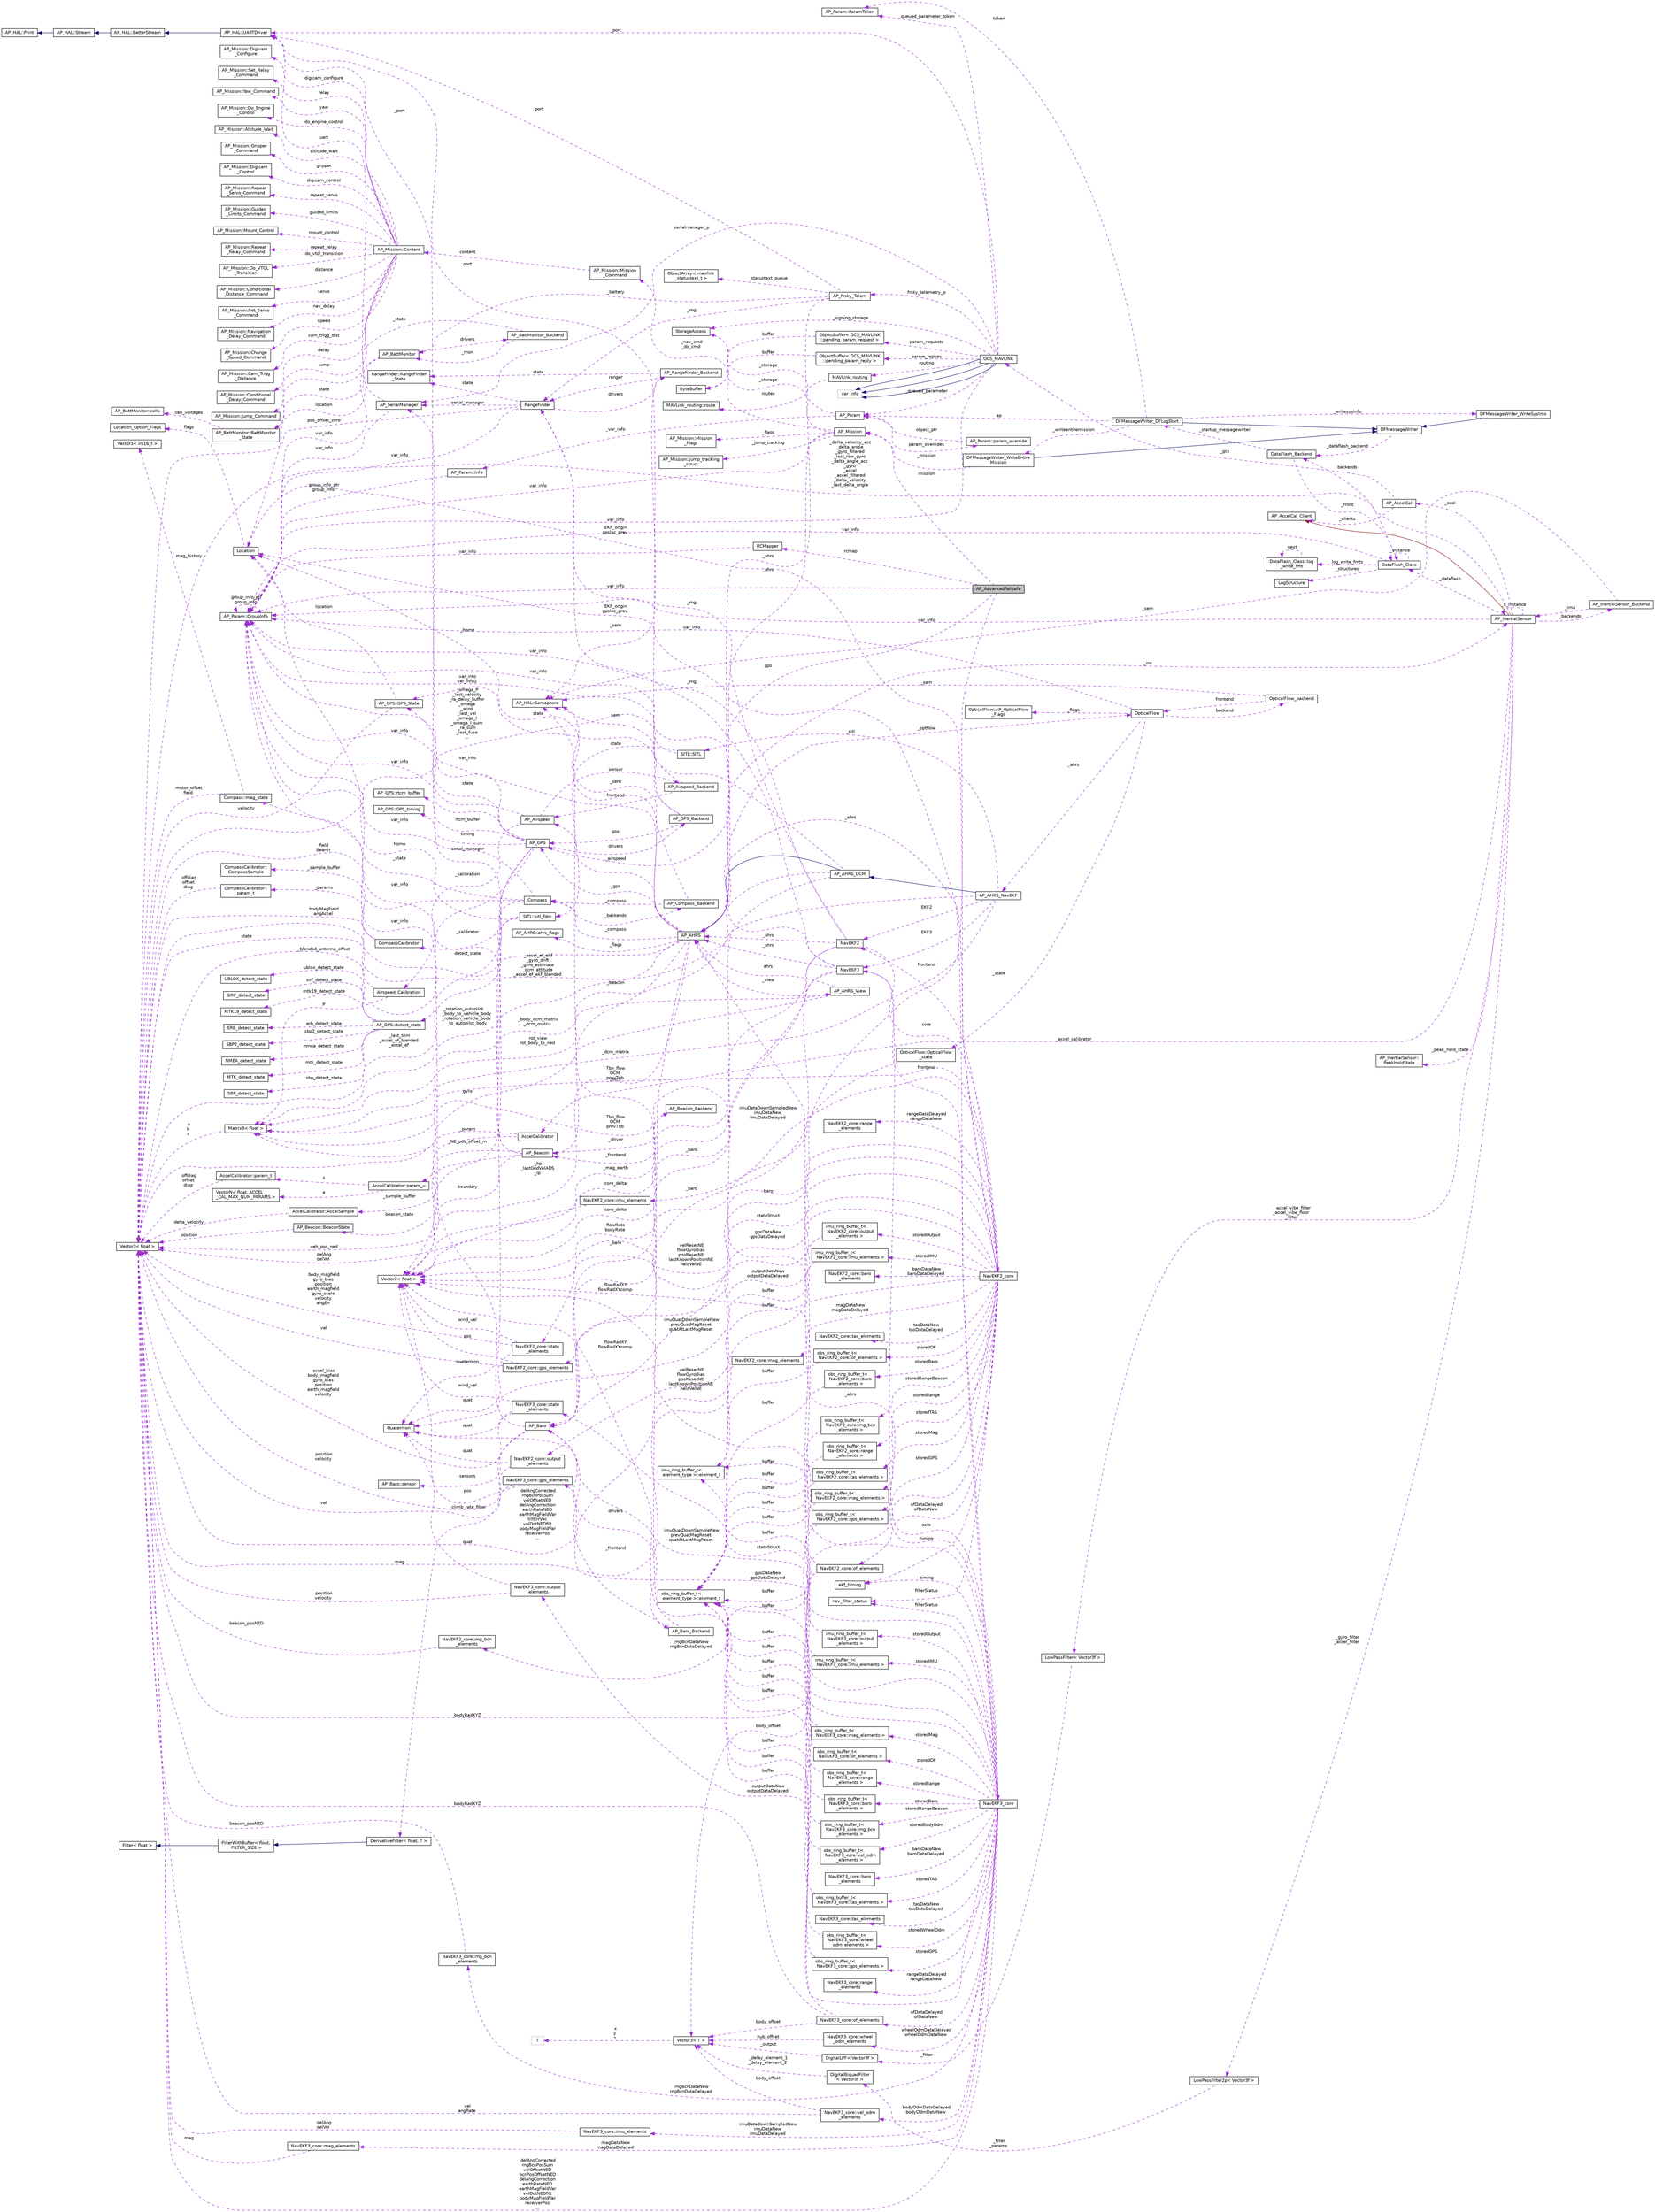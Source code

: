 digraph "AP_AdvancedFailsafe"
{
 // INTERACTIVE_SVG=YES
  edge [fontname="Helvetica",fontsize="10",labelfontname="Helvetica",labelfontsize="10"];
  node [fontname="Helvetica",fontsize="10",shape=record];
  rankdir="LR";
  Node1 [label="AP_AdvancedFailsafe",height=0.2,width=0.4,color="black", fillcolor="grey75", style="filled", fontcolor="black"];
  Node2 -> Node1 [dir="back",color="darkorchid3",fontsize="10",style="dashed",label=" rcmap" ,fontname="Helvetica"];
  Node2 [label="RCMapper",height=0.2,width=0.4,color="black", fillcolor="white", style="filled",URL="$classRCMapper.html"];
  Node3 -> Node2 [dir="back",color="darkorchid3",fontsize="10",style="dashed",label=" var_info" ,fontname="Helvetica"];
  Node3 [label="AP_Param::GroupInfo",height=0.2,width=0.4,color="black", fillcolor="white", style="filled",URL="$structAP__Param_1_1GroupInfo.html"];
  Node3 -> Node3 [dir="back",color="darkorchid3",fontsize="10",style="dashed",label=" group_info_ptr\ngroup_info" ,fontname="Helvetica"];
  Node4 -> Node1 [dir="back",color="darkorchid3",fontsize="10",style="dashed",label=" baro" ,fontname="Helvetica"];
  Node4 [label="AP_Baro",height=0.2,width=0.4,color="black", fillcolor="white", style="filled",URL="$classAP__Baro.html"];
  Node5 -> Node4 [dir="back",color="darkorchid3",fontsize="10",style="dashed",label=" sensors" ,fontname="Helvetica"];
  Node5 [label="AP_Baro::sensor",height=0.2,width=0.4,color="black", fillcolor="white", style="filled",URL="$structAP__Baro_1_1sensor.html"];
  Node6 -> Node4 [dir="back",color="darkorchid3",fontsize="10",style="dashed",label=" _climb_rate_filter" ,fontname="Helvetica"];
  Node6 [label="DerivativeFilter\< float, 7 \>",height=0.2,width=0.4,color="black", fillcolor="white", style="filled",URL="$classDerivativeFilter.html"];
  Node7 -> Node6 [dir="back",color="midnightblue",fontsize="10",style="solid",fontname="Helvetica"];
  Node7 [label="FilterWithBuffer\< float,\l FILTER_SIZE \>",height=0.2,width=0.4,color="black", fillcolor="white", style="filled",URL="$classFilterWithBuffer.html"];
  Node8 -> Node7 [dir="back",color="midnightblue",fontsize="10",style="solid",fontname="Helvetica"];
  Node8 [label="Filter\< float \>",height=0.2,width=0.4,color="black", fillcolor="white", style="filled",URL="$classFilter.html"];
  Node3 -> Node4 [dir="back",color="darkorchid3",fontsize="10",style="dashed",label=" var_info" ,fontname="Helvetica"];
  Node9 -> Node4 [dir="back",color="darkorchid3",fontsize="10",style="dashed",label=" drivers" ,fontname="Helvetica"];
  Node9 [label="AP_Baro_Backend",height=0.2,width=0.4,color="black", fillcolor="white", style="filled",URL="$classAP__Baro__Backend.html"];
  Node4 -> Node9 [dir="back",color="darkorchid3",fontsize="10",style="dashed",label=" _frontend" ,fontname="Helvetica"];
  Node10 -> Node9 [dir="back",color="darkorchid3",fontsize="10",style="dashed",label=" _sem" ,fontname="Helvetica"];
  Node10 [label="AP_HAL::Semaphore",height=0.2,width=0.4,color="black", fillcolor="white", style="filled",URL="$classAP__HAL_1_1Semaphore.html"];
  Node3 -> Node1 [dir="back",color="darkorchid3",fontsize="10",style="dashed",label=" var_info" ,fontname="Helvetica"];
  Node11 -> Node1 [dir="back",color="darkorchid3",fontsize="10",style="dashed",label=" mission" ,fontname="Helvetica"];
  Node11 [label="AP_Mission",height=0.2,width=0.4,color="black", fillcolor="white", style="filled",URL="$classAP__Mission.html",tooltip="Object managing Mission. "];
  Node12 -> Node11 [dir="back",color="darkorchid3",fontsize="10",style="dashed",label=" _storage" ,fontname="Helvetica"];
  Node12 [label="StorageAccess",height=0.2,width=0.4,color="black", fillcolor="white", style="filled",URL="$classStorageAccess.html"];
  Node13 -> Node11 [dir="back",color="darkorchid3",fontsize="10",style="dashed",label=" _nav_cmd\n_do_cmd" ,fontname="Helvetica"];
  Node13 [label="AP_Mission::Mission\l_Command",height=0.2,width=0.4,color="black", fillcolor="white", style="filled",URL="$structAP__Mission_1_1Mission__Command.html"];
  Node14 -> Node13 [dir="back",color="darkorchid3",fontsize="10",style="dashed",label=" content" ,fontname="Helvetica"];
  Node14 [label="AP_Mission::Content",height=0.2,width=0.4,color="black", fillcolor="white", style="filled",URL="$unionAP__Mission_1_1Content.html"];
  Node15 -> Node14 [dir="back",color="darkorchid3",fontsize="10",style="dashed",label=" guided_limits" ,fontname="Helvetica"];
  Node15 [label="AP_Mission::Guided\l_Limits_Command",height=0.2,width=0.4,color="black", fillcolor="white", style="filled",URL="$structAP__Mission_1_1Guided__Limits__Command.html"];
  Node16 -> Node14 [dir="back",color="darkorchid3",fontsize="10",style="dashed",label=" mount_control" ,fontname="Helvetica"];
  Node16 [label="AP_Mission::Mount_Control",height=0.2,width=0.4,color="black", fillcolor="white", style="filled",URL="$structAP__Mission_1_1Mount__Control.html"];
  Node17 -> Node14 [dir="back",color="darkorchid3",fontsize="10",style="dashed",label=" repeat_relay" ,fontname="Helvetica"];
  Node17 [label="AP_Mission::Repeat\l_Relay_Command",height=0.2,width=0.4,color="black", fillcolor="white", style="filled",URL="$structAP__Mission_1_1Repeat__Relay__Command.html"];
  Node18 -> Node14 [dir="back",color="darkorchid3",fontsize="10",style="dashed",label=" do_vtol_transition" ,fontname="Helvetica"];
  Node18 [label="AP_Mission::Do_VTOL\l_Transition",height=0.2,width=0.4,color="black", fillcolor="white", style="filled",URL="$structAP__Mission_1_1Do__VTOL__Transition.html"];
  Node19 -> Node14 [dir="back",color="darkorchid3",fontsize="10",style="dashed",label=" distance" ,fontname="Helvetica"];
  Node19 [label="AP_Mission::Conditional\l_Distance_Command",height=0.2,width=0.4,color="black", fillcolor="white", style="filled",URL="$structAP__Mission_1_1Conditional__Distance__Command.html"];
  Node20 -> Node14 [dir="back",color="darkorchid3",fontsize="10",style="dashed",label=" servo" ,fontname="Helvetica"];
  Node20 [label="AP_Mission::Set_Servo\l_Command",height=0.2,width=0.4,color="black", fillcolor="white", style="filled",URL="$structAP__Mission_1_1Set__Servo__Command.html"];
  Node21 -> Node14 [dir="back",color="darkorchid3",fontsize="10",style="dashed",label=" nav_delay" ,fontname="Helvetica"];
  Node21 [label="AP_Mission::Navigation\l_Delay_Command",height=0.2,width=0.4,color="black", fillcolor="white", style="filled",URL="$structAP__Mission_1_1Navigation__Delay__Command.html"];
  Node22 -> Node14 [dir="back",color="darkorchid3",fontsize="10",style="dashed",label=" speed" ,fontname="Helvetica"];
  Node22 [label="AP_Mission::Change\l_Speed_Command",height=0.2,width=0.4,color="black", fillcolor="white", style="filled",URL="$structAP__Mission_1_1Change__Speed__Command.html"];
  Node23 -> Node14 [dir="back",color="darkorchid3",fontsize="10",style="dashed",label=" cam_trigg_dist" ,fontname="Helvetica"];
  Node23 [label="AP_Mission::Cam_Trigg\l_Distance",height=0.2,width=0.4,color="black", fillcolor="white", style="filled",URL="$structAP__Mission_1_1Cam__Trigg__Distance.html"];
  Node24 -> Node14 [dir="back",color="darkorchid3",fontsize="10",style="dashed",label=" delay" ,fontname="Helvetica"];
  Node24 [label="AP_Mission::Conditional\l_Delay_Command",height=0.2,width=0.4,color="black", fillcolor="white", style="filled",URL="$structAP__Mission_1_1Conditional__Delay__Command.html"];
  Node25 -> Node14 [dir="back",color="darkorchid3",fontsize="10",style="dashed",label=" jump" ,fontname="Helvetica"];
  Node25 [label="AP_Mission::Jump_Command",height=0.2,width=0.4,color="black", fillcolor="white", style="filled",URL="$structAP__Mission_1_1Jump__Command.html"];
  Node26 -> Node14 [dir="back",color="darkorchid3",fontsize="10",style="dashed",label=" location" ,fontname="Helvetica"];
  Node26 [label="Location",height=0.2,width=0.4,color="black", fillcolor="white", style="filled",URL="$structLocation.html"];
  Node27 -> Node26 [dir="back",color="darkorchid3",fontsize="10",style="dashed",label=" flags" ,fontname="Helvetica"];
  Node27 [label="Location_Option_Flags",height=0.2,width=0.4,color="black", fillcolor="white", style="filled",URL="$structLocation__Option__Flags.html"];
  Node28 -> Node14 [dir="back",color="darkorchid3",fontsize="10",style="dashed",label=" digicam_configure" ,fontname="Helvetica"];
  Node28 [label="AP_Mission::Digicam\l_Configure",height=0.2,width=0.4,color="black", fillcolor="white", style="filled",URL="$structAP__Mission_1_1Digicam__Configure.html"];
  Node29 -> Node14 [dir="back",color="darkorchid3",fontsize="10",style="dashed",label=" relay" ,fontname="Helvetica"];
  Node29 [label="AP_Mission::Set_Relay\l_Command",height=0.2,width=0.4,color="black", fillcolor="white", style="filled",URL="$structAP__Mission_1_1Set__Relay__Command.html"];
  Node30 -> Node14 [dir="back",color="darkorchid3",fontsize="10",style="dashed",label=" yaw" ,fontname="Helvetica"];
  Node30 [label="AP_Mission::Yaw_Command",height=0.2,width=0.4,color="black", fillcolor="white", style="filled",URL="$structAP__Mission_1_1Yaw__Command.html"];
  Node31 -> Node14 [dir="back",color="darkorchid3",fontsize="10",style="dashed",label=" do_engine_control" ,fontname="Helvetica"];
  Node31 [label="AP_Mission::Do_Engine\l_Control",height=0.2,width=0.4,color="black", fillcolor="white", style="filled",URL="$structAP__Mission_1_1Do__Engine__Control.html"];
  Node32 -> Node14 [dir="back",color="darkorchid3",fontsize="10",style="dashed",label=" altitude_wait" ,fontname="Helvetica"];
  Node32 [label="AP_Mission::Altitude_Wait",height=0.2,width=0.4,color="black", fillcolor="white", style="filled",URL="$structAP__Mission_1_1Altitude__Wait.html"];
  Node33 -> Node14 [dir="back",color="darkorchid3",fontsize="10",style="dashed",label=" gripper" ,fontname="Helvetica"];
  Node33 [label="AP_Mission::Gripper\l_Command",height=0.2,width=0.4,color="black", fillcolor="white", style="filled",URL="$structAP__Mission_1_1Gripper__Command.html"];
  Node34 -> Node14 [dir="back",color="darkorchid3",fontsize="10",style="dashed",label=" digicam_control" ,fontname="Helvetica"];
  Node34 [label="AP_Mission::Digicam\l_Control",height=0.2,width=0.4,color="black", fillcolor="white", style="filled",URL="$structAP__Mission_1_1Digicam__Control.html"];
  Node35 -> Node14 [dir="back",color="darkorchid3",fontsize="10",style="dashed",label=" repeat_servo" ,fontname="Helvetica"];
  Node35 [label="AP_Mission::Repeat\l_Servo_Command",height=0.2,width=0.4,color="black", fillcolor="white", style="filled",URL="$structAP__Mission_1_1Repeat__Servo__Command.html"];
  Node3 -> Node11 [dir="back",color="darkorchid3",fontsize="10",style="dashed",label=" var_info" ,fontname="Helvetica"];
  Node36 -> Node11 [dir="back",color="darkorchid3",fontsize="10",style="dashed",label=" _flags" ,fontname="Helvetica"];
  Node36 [label="AP_Mission::Mission\l_Flags",height=0.2,width=0.4,color="black", fillcolor="white", style="filled",URL="$structAP__Mission_1_1Mission__Flags.html"];
  Node37 -> Node11 [dir="back",color="darkorchid3",fontsize="10",style="dashed",label=" _ahrs" ,fontname="Helvetica"];
  Node37 [label="AP_AHRS",height=0.2,width=0.4,color="black", fillcolor="white", style="filled",URL="$classAP__AHRS.html"];
  Node38 -> Node37 [dir="back",color="darkorchid3",fontsize="10",style="dashed",label=" _rotation_autopilot\l_body_to_vehicle_body\n_rotation_vehicle_body\l_to_autopilot_body" ,fontname="Helvetica"];
  Node38 [label="Matrix3\< float \>",height=0.2,width=0.4,color="black", fillcolor="white", style="filled",URL="$classMatrix3.html"];
  Node39 -> Node38 [dir="back",color="darkorchid3",fontsize="10",style="dashed",label=" a\nb\nc" ,fontname="Helvetica"];
  Node39 [label="Vector3\< float \>",height=0.2,width=0.4,color="black", fillcolor="white", style="filled",URL="$classVector3.html"];
  Node40 -> Node37 [dir="back",color="darkorchid3",fontsize="10",style="dashed",label=" _flags" ,fontname="Helvetica"];
  Node40 [label="AP_AHRS::ahrs_flags",height=0.2,width=0.4,color="black", fillcolor="white", style="filled",URL="$structAP__AHRS_1_1ahrs__flags.html"];
  Node4 -> Node37 [dir="back",color="darkorchid3",fontsize="10",style="dashed",label=" _baro" ,fontname="Helvetica"];
  Node41 -> Node37 [dir="back",color="darkorchid3",fontsize="10",style="dashed",label=" _optflow" ,fontname="Helvetica"];
  Node41 [label="OpticalFlow",height=0.2,width=0.4,color="black", fillcolor="white", style="filled",URL="$classOpticalFlow.html"];
  Node42 -> Node41 [dir="back",color="darkorchid3",fontsize="10",style="dashed",label=" _ahrs" ,fontname="Helvetica"];
  Node42 [label="AP_AHRS_NavEKF",height=0.2,width=0.4,color="black", fillcolor="white", style="filled",URL="$classAP__AHRS__NavEKF.html"];
  Node43 -> Node42 [dir="back",color="midnightblue",fontsize="10",style="solid",fontname="Helvetica"];
  Node43 [label="AP_AHRS_DCM",height=0.2,width=0.4,color="black", fillcolor="white", style="filled",URL="$classAP__AHRS__DCM.html"];
  Node37 -> Node43 [dir="back",color="midnightblue",fontsize="10",style="solid",fontname="Helvetica"];
  Node38 -> Node43 [dir="back",color="darkorchid3",fontsize="10",style="dashed",label=" _body_dcm_matrix\n_dcm_matrix" ,fontname="Helvetica"];
  Node39 -> Node43 [dir="back",color="darkorchid3",fontsize="10",style="dashed",label=" _omega_P\n_last_velocity\n_ra_delay_buffer\n_omega\n_wind\n_last_vel\n_omega_I\n_omega_I_sum\n_ra_sum\n_last_fuse\n..." ,fontname="Helvetica"];
  Node44 -> Node43 [dir="back",color="darkorchid3",fontsize="10",style="dashed",label=" _mag_earth" ,fontname="Helvetica"];
  Node44 [label="Vector2\< float \>",height=0.2,width=0.4,color="black", fillcolor="white", style="filled",URL="$structVector2.html"];
  Node38 -> Node42 [dir="back",color="darkorchid3",fontsize="10",style="dashed",label=" _dcm_matrix" ,fontname="Helvetica"];
  Node45 -> Node42 [dir="back",color="darkorchid3",fontsize="10",style="dashed",label=" EKF2" ,fontname="Helvetica"];
  Node45 [label="NavEKF2",height=0.2,width=0.4,color="black", fillcolor="white", style="filled",URL="$classNavEKF2.html"];
  Node4 -> Node45 [dir="back",color="darkorchid3",fontsize="10",style="dashed",label=" _baro" ,fontname="Helvetica"];
  Node3 -> Node45 [dir="back",color="darkorchid3",fontsize="10",style="dashed",label=" var_info" ,fontname="Helvetica"];
  Node44 -> Node45 [dir="back",color="darkorchid3",fontsize="10",style="dashed",label=" core_delta" ,fontname="Helvetica"];
  Node46 -> Node45 [dir="back",color="darkorchid3",fontsize="10",style="dashed",label=" _rng" ,fontname="Helvetica"];
  Node46 [label="RangeFinder",height=0.2,width=0.4,color="black", fillcolor="white", style="filled",URL="$classRangeFinder.html"];
  Node47 -> Node46 [dir="back",color="darkorchid3",fontsize="10",style="dashed",label=" serial_manager" ,fontname="Helvetica"];
  Node47 [label="AP_SerialManager",height=0.2,width=0.4,color="black", fillcolor="white", style="filled",URL="$classAP__SerialManager.html"];
  Node48 -> Node47 [dir="back",color="darkorchid3",fontsize="10",style="dashed",label=" uart" ,fontname="Helvetica"];
  Node48 [label="AP_HAL::UARTDriver",height=0.2,width=0.4,color="black", fillcolor="white", style="filled",URL="$classAP__HAL_1_1UARTDriver.html"];
  Node49 -> Node48 [dir="back",color="midnightblue",fontsize="10",style="solid",fontname="Helvetica"];
  Node49 [label="AP_HAL::BetterStream",height=0.2,width=0.4,color="black", fillcolor="white", style="filled",URL="$classAP__HAL_1_1BetterStream.html"];
  Node50 -> Node49 [dir="back",color="midnightblue",fontsize="10",style="solid",fontname="Helvetica"];
  Node50 [label="AP_HAL::Stream",height=0.2,width=0.4,color="black", fillcolor="white", style="filled",URL="$classAP__HAL_1_1Stream.html"];
  Node51 -> Node50 [dir="back",color="midnightblue",fontsize="10",style="solid",fontname="Helvetica"];
  Node51 [label="AP_HAL::Print",height=0.2,width=0.4,color="black", fillcolor="white", style="filled",URL="$classAP__HAL_1_1Print.html"];
  Node3 -> Node47 [dir="back",color="darkorchid3",fontsize="10",style="dashed",label=" var_info" ,fontname="Helvetica"];
  Node52 -> Node46 [dir="back",color="darkorchid3",fontsize="10",style="dashed",label=" state" ,fontname="Helvetica"];
  Node52 [label="RangeFinder::RangeFinder\l_State",height=0.2,width=0.4,color="black", fillcolor="white", style="filled",URL="$structRangeFinder_1_1RangeFinder__State.html"];
  Node3 -> Node46 [dir="back",color="darkorchid3",fontsize="10",style="dashed",label=" var_info" ,fontname="Helvetica"];
  Node39 -> Node46 [dir="back",color="darkorchid3",fontsize="10",style="dashed",label=" pos_offset_zero" ,fontname="Helvetica"];
  Node53 -> Node46 [dir="back",color="darkorchid3",fontsize="10",style="dashed",label=" drivers" ,fontname="Helvetica"];
  Node53 [label="AP_RangeFinder_Backend",height=0.2,width=0.4,color="black", fillcolor="white", style="filled",URL="$classAP__RangeFinder__Backend.html"];
  Node52 -> Node53 [dir="back",color="darkorchid3",fontsize="10",style="dashed",label=" state" ,fontname="Helvetica"];
  Node10 -> Node53 [dir="back",color="darkorchid3",fontsize="10",style="dashed",label=" _sem" ,fontname="Helvetica"];
  Node46 -> Node53 [dir="back",color="darkorchid3",fontsize="10",style="dashed",label=" ranger" ,fontname="Helvetica"];
  Node37 -> Node45 [dir="back",color="darkorchid3",fontsize="10",style="dashed",label=" _ahrs" ,fontname="Helvetica"];
  Node54 -> Node45 [dir="back",color="darkorchid3",fontsize="10",style="dashed",label=" core" ,fontname="Helvetica"];
  Node54 [label="NavEKF2_core",height=0.2,width=0.4,color="black", fillcolor="white", style="filled",URL="$classNavEKF2__core.html"];
  Node55 -> Node54 [dir="back",color="darkorchid3",fontsize="10",style="dashed",label=" magDataNew\nmagDataDelayed" ,fontname="Helvetica"];
  Node55 [label="NavEKF2_core::mag_elements",height=0.2,width=0.4,color="black", fillcolor="white", style="filled",URL="$structNavEKF2__core_1_1mag__elements.html"];
  Node39 -> Node55 [dir="back",color="darkorchid3",fontsize="10",style="dashed",label=" mag" ,fontname="Helvetica"];
  Node38 -> Node54 [dir="back",color="darkorchid3",fontsize="10",style="dashed",label=" Tbn_flow\nDCM\nprevTnb" ,fontname="Helvetica"];
  Node45 -> Node54 [dir="back",color="darkorchid3",fontsize="10",style="dashed",label=" frontend" ,fontname="Helvetica"];
  Node56 -> Node54 [dir="back",color="darkorchid3",fontsize="10",style="dashed",label=" baroDataNew\nbaroDataDelayed" ,fontname="Helvetica"];
  Node56 [label="NavEKF2_core::baro\l_elements",height=0.2,width=0.4,color="black", fillcolor="white", style="filled",URL="$structNavEKF2__core_1_1baro__elements.html"];
  Node57 -> Node54 [dir="back",color="darkorchid3",fontsize="10",style="dashed",label=" storedIMU" ,fontname="Helvetica"];
  Node57 [label="imu_ring_buffer_t\<\l NavEKF2_core::imu_elements \>",height=0.2,width=0.4,color="black", fillcolor="white", style="filled",URL="$classimu__ring__buffer__t.html"];
  Node58 -> Node57 [dir="back",color="darkorchid3",fontsize="10",style="dashed",label=" buffer" ,fontname="Helvetica"];
  Node58 [label="imu_ring_buffer_t\<\l element_type \>::element_t",height=0.2,width=0.4,color="black", fillcolor="white", style="filled",URL="$structimu__ring__buffer__t_1_1element__t.html"];
  Node59 -> Node54 [dir="back",color="darkorchid3",fontsize="10",style="dashed",label=" rngBcnDataNew\nrngBcnDataDelayed" ,fontname="Helvetica"];
  Node59 [label="NavEKF2_core::rng_bcn\l_elements",height=0.2,width=0.4,color="black", fillcolor="white", style="filled",URL="$structNavEKF2__core_1_1rng__bcn__elements.html"];
  Node39 -> Node59 [dir="back",color="darkorchid3",fontsize="10",style="dashed",label=" beacon_posNED" ,fontname="Helvetica"];
  Node60 -> Node54 [dir="back",color="darkorchid3",fontsize="10",style="dashed",label=" ofDataDelayed\nofDataNew" ,fontname="Helvetica"];
  Node60 [label="NavEKF2_core::of_elements",height=0.2,width=0.4,color="black", fillcolor="white", style="filled",URL="$structNavEKF2__core_1_1of__elements.html"];
  Node39 -> Node60 [dir="back",color="darkorchid3",fontsize="10",style="dashed",label=" bodyRadXYZ" ,fontname="Helvetica"];
  Node61 -> Node60 [dir="back",color="darkorchid3",fontsize="10",style="dashed",label=" body_offset" ,fontname="Helvetica"];
  Node61 [label="Vector3\< T \>",height=0.2,width=0.4,color="black", fillcolor="white", style="filled",URL="$classVector3.html"];
  Node62 -> Node61 [dir="back",color="darkorchid3",fontsize="10",style="dashed",label=" x\ny\nz" ,fontname="Helvetica"];
  Node62 [label="T",height=0.2,width=0.4,color="grey75", fillcolor="white", style="filled"];
  Node44 -> Node60 [dir="back",color="darkorchid3",fontsize="10",style="dashed",label=" flowRadXY\nflowRadXYcomp" ,fontname="Helvetica"];
  Node63 -> Node54 [dir="back",color="darkorchid3",fontsize="10",style="dashed",label=" storedGPS" ,fontname="Helvetica"];
  Node63 [label="obs_ring_buffer_t\<\l NavEKF2_core::gps_elements \>",height=0.2,width=0.4,color="black", fillcolor="white", style="filled",URL="$classobs__ring__buffer__t.html"];
  Node64 -> Node63 [dir="back",color="darkorchid3",fontsize="10",style="dashed",label=" buffer" ,fontname="Helvetica"];
  Node64 [label="obs_ring_buffer_t\<\l element_type \>::element_t",height=0.2,width=0.4,color="black", fillcolor="white", style="filled",URL="$structobs__ring__buffer__t_1_1element__t.html"];
  Node65 -> Node54 [dir="back",color="darkorchid3",fontsize="10",style="dashed",label=" timing" ,fontname="Helvetica"];
  Node65 [label="ekf_timing",height=0.2,width=0.4,color="black", fillcolor="white", style="filled",URL="$structekf__timing.html"];
  Node66 -> Node54 [dir="back",color="darkorchid3",fontsize="10",style="dashed",label=" tasDataNew\ntasDataDelayed" ,fontname="Helvetica"];
  Node66 [label="NavEKF2_core::tas_elements",height=0.2,width=0.4,color="black", fillcolor="white", style="filled",URL="$structNavEKF2__core_1_1tas__elements.html"];
  Node67 -> Node54 [dir="back",color="darkorchid3",fontsize="10",style="dashed",label=" imuQuatDownSampleNew\nprevQuatMagReset\nquatAtLastMagReset" ,fontname="Helvetica"];
  Node67 [label="Quaternion",height=0.2,width=0.4,color="black", fillcolor="white", style="filled",URL="$classQuaternion.html"];
  Node68 -> Node54 [dir="back",color="darkorchid3",fontsize="10",style="dashed",label=" stateStruct" ,fontname="Helvetica"];
  Node68 [label="NavEKF2_core::state\l_elements",height=0.2,width=0.4,color="black", fillcolor="white", style="filled",URL="$structNavEKF2__core_1_1state__elements.html"];
  Node67 -> Node68 [dir="back",color="darkorchid3",fontsize="10",style="dashed",label=" quat" ,fontname="Helvetica"];
  Node39 -> Node68 [dir="back",color="darkorchid3",fontsize="10",style="dashed",label=" body_magfield\ngyro_bias\nposition\nearth_magfield\ngyro_scale\nvelocity\nangErr" ,fontname="Helvetica"];
  Node44 -> Node68 [dir="back",color="darkorchid3",fontsize="10",style="dashed",label=" wind_vel" ,fontname="Helvetica"];
  Node69 -> Node54 [dir="back",color="darkorchid3",fontsize="10",style="dashed",label=" storedOF" ,fontname="Helvetica"];
  Node69 [label="obs_ring_buffer_t\<\l NavEKF2_core::of_elements \>",height=0.2,width=0.4,color="black", fillcolor="white", style="filled",URL="$classobs__ring__buffer__t.html"];
  Node64 -> Node69 [dir="back",color="darkorchid3",fontsize="10",style="dashed",label=" buffer" ,fontname="Helvetica"];
  Node70 -> Node54 [dir="back",color="darkorchid3",fontsize="10",style="dashed",label=" imuDataDownSampledNew\nimuDataNew\nimuDataDelayed" ,fontname="Helvetica"];
  Node70 [label="NavEKF2_core::imu_elements",height=0.2,width=0.4,color="black", fillcolor="white", style="filled",URL="$structNavEKF2__core_1_1imu__elements.html"];
  Node39 -> Node70 [dir="back",color="darkorchid3",fontsize="10",style="dashed",label=" delAng\ndelVel" ,fontname="Helvetica"];
  Node39 -> Node54 [dir="back",color="darkorchid3",fontsize="10",style="dashed",label=" delAngCorrected\nrngBcnPosSum\nvelOffsetNED\ndelAngCorrection\nearthRateNED\nearthMagFieldVar\ntiltErrVec\nvelDotNEDfilt\nbodyMagFieldVar\nreceiverPos\n..." ,fontname="Helvetica"];
  Node71 -> Node54 [dir="back",color="darkorchid3",fontsize="10",style="dashed",label=" filterStatus" ,fontname="Helvetica"];
  Node71 [label="nav_filter_status",height=0.2,width=0.4,color="black", fillcolor="white", style="filled",URL="$unionnav__filter__status.html"];
  Node72 -> Node54 [dir="back",color="darkorchid3",fontsize="10",style="dashed",label=" outputDataNew\noutputDataDelayed" ,fontname="Helvetica"];
  Node72 [label="NavEKF2_core::output\l_elements",height=0.2,width=0.4,color="black", fillcolor="white", style="filled",URL="$structNavEKF2__core_1_1output__elements.html"];
  Node67 -> Node72 [dir="back",color="darkorchid3",fontsize="10",style="dashed",label=" quat" ,fontname="Helvetica"];
  Node39 -> Node72 [dir="back",color="darkorchid3",fontsize="10",style="dashed",label=" position\nvelocity" ,fontname="Helvetica"];
  Node73 -> Node54 [dir="back",color="darkorchid3",fontsize="10",style="dashed",label=" gpsDataNew\ngpsDataDelayed" ,fontname="Helvetica"];
  Node73 [label="NavEKF2_core::gps_elements",height=0.2,width=0.4,color="black", fillcolor="white", style="filled",URL="$structNavEKF2__core_1_1gps__elements.html"];
  Node39 -> Node73 [dir="back",color="darkorchid3",fontsize="10",style="dashed",label=" vel" ,fontname="Helvetica"];
  Node44 -> Node73 [dir="back",color="darkorchid3",fontsize="10",style="dashed",label=" pos" ,fontname="Helvetica"];
  Node44 -> Node54 [dir="back",color="darkorchid3",fontsize="10",style="dashed",label=" velResetNE\nflowGyroBias\nposResetNE\nlastKnownPositionNE\nheldVelNE" ,fontname="Helvetica"];
  Node74 -> Node54 [dir="back",color="darkorchid3",fontsize="10",style="dashed",label=" storedBaro" ,fontname="Helvetica"];
  Node74 [label="obs_ring_buffer_t\<\l NavEKF2_core::baro\l_elements \>",height=0.2,width=0.4,color="black", fillcolor="white", style="filled",URL="$classobs__ring__buffer__t.html"];
  Node64 -> Node74 [dir="back",color="darkorchid3",fontsize="10",style="dashed",label=" buffer" ,fontname="Helvetica"];
  Node75 -> Node54 [dir="back",color="darkorchid3",fontsize="10",style="dashed",label=" storedRangeBeacon" ,fontname="Helvetica"];
  Node75 [label="obs_ring_buffer_t\<\l NavEKF2_core::rng_bcn\l_elements \>",height=0.2,width=0.4,color="black", fillcolor="white", style="filled",URL="$classobs__ring__buffer__t.html"];
  Node64 -> Node75 [dir="back",color="darkorchid3",fontsize="10",style="dashed",label=" buffer" ,fontname="Helvetica"];
  Node76 -> Node54 [dir="back",color="darkorchid3",fontsize="10",style="dashed",label=" storedRange" ,fontname="Helvetica"];
  Node76 [label="obs_ring_buffer_t\<\l NavEKF2_core::range\l_elements \>",height=0.2,width=0.4,color="black", fillcolor="white", style="filled",URL="$classobs__ring__buffer__t.html"];
  Node64 -> Node76 [dir="back",color="darkorchid3",fontsize="10",style="dashed",label=" buffer" ,fontname="Helvetica"];
  Node77 -> Node54 [dir="back",color="darkorchid3",fontsize="10",style="dashed",label=" storedTAS" ,fontname="Helvetica"];
  Node77 [label="obs_ring_buffer_t\<\l NavEKF2_core::tas_elements \>",height=0.2,width=0.4,color="black", fillcolor="white", style="filled",URL="$classobs__ring__buffer__t.html"];
  Node64 -> Node77 [dir="back",color="darkorchid3",fontsize="10",style="dashed",label=" buffer" ,fontname="Helvetica"];
  Node37 -> Node54 [dir="back",color="darkorchid3",fontsize="10",style="dashed",label=" _ahrs" ,fontname="Helvetica"];
  Node78 -> Node54 [dir="back",color="darkorchid3",fontsize="10",style="dashed",label=" storedMag" ,fontname="Helvetica"];
  Node78 [label="obs_ring_buffer_t\<\l NavEKF2_core::mag_elements \>",height=0.2,width=0.4,color="black", fillcolor="white", style="filled",URL="$classobs__ring__buffer__t.html"];
  Node64 -> Node78 [dir="back",color="darkorchid3",fontsize="10",style="dashed",label=" buffer" ,fontname="Helvetica"];
  Node79 -> Node54 [dir="back",color="darkorchid3",fontsize="10",style="dashed",label=" rangeDataDelayed\nrangeDataNew" ,fontname="Helvetica"];
  Node79 [label="NavEKF2_core::range\l_elements",height=0.2,width=0.4,color="black", fillcolor="white", style="filled",URL="$structNavEKF2__core_1_1range__elements.html"];
  Node26 -> Node54 [dir="back",color="darkorchid3",fontsize="10",style="dashed",label=" EKF_origin\ngpsloc_prev" ,fontname="Helvetica"];
  Node80 -> Node54 [dir="back",color="darkorchid3",fontsize="10",style="dashed",label=" storedOutput" ,fontname="Helvetica"];
  Node80 [label="imu_ring_buffer_t\<\l NavEKF2_core::output\l_elements \>",height=0.2,width=0.4,color="black", fillcolor="white", style="filled",URL="$classimu__ring__buffer__t.html"];
  Node58 -> Node80 [dir="back",color="darkorchid3",fontsize="10",style="dashed",label=" buffer" ,fontname="Helvetica"];
  Node81 -> Node42 [dir="back",color="darkorchid3",fontsize="10",style="dashed",label=" EKF3" ,fontname="Helvetica"];
  Node81 [label="NavEKF3",height=0.2,width=0.4,color="black", fillcolor="white", style="filled",URL="$classNavEKF3.html"];
  Node82 -> Node81 [dir="back",color="darkorchid3",fontsize="10",style="dashed",label=" core" ,fontname="Helvetica"];
  Node82 [label="NavEKF3_core",height=0.2,width=0.4,color="black", fillcolor="white", style="filled",URL="$classNavEKF3__core.html"];
  Node83 -> Node82 [dir="back",color="darkorchid3",fontsize="10",style="dashed",label=" storedMag" ,fontname="Helvetica"];
  Node83 [label="obs_ring_buffer_t\<\l NavEKF3_core::mag_elements \>",height=0.2,width=0.4,color="black", fillcolor="white", style="filled",URL="$classobs__ring__buffer__t.html"];
  Node64 -> Node83 [dir="back",color="darkorchid3",fontsize="10",style="dashed",label=" buffer" ,fontname="Helvetica"];
  Node84 -> Node82 [dir="back",color="darkorchid3",fontsize="10",style="dashed",label=" outputDataNew\noutputDataDelayed" ,fontname="Helvetica"];
  Node84 [label="NavEKF3_core::output\l_elements",height=0.2,width=0.4,color="black", fillcolor="white", style="filled",URL="$structNavEKF3__core_1_1output__elements.html"];
  Node67 -> Node84 [dir="back",color="darkorchid3",fontsize="10",style="dashed",label=" quat" ,fontname="Helvetica"];
  Node39 -> Node84 [dir="back",color="darkorchid3",fontsize="10",style="dashed",label=" position\nvelocity" ,fontname="Helvetica"];
  Node85 -> Node82 [dir="back",color="darkorchid3",fontsize="10",style="dashed",label=" gpsDataNew\ngpsDataDelayed" ,fontname="Helvetica"];
  Node85 [label="NavEKF3_core::gps_elements",height=0.2,width=0.4,color="black", fillcolor="white", style="filled",URL="$structNavEKF3__core_1_1gps__elements.html"];
  Node39 -> Node85 [dir="back",color="darkorchid3",fontsize="10",style="dashed",label=" vel" ,fontname="Helvetica"];
  Node44 -> Node85 [dir="back",color="darkorchid3",fontsize="10",style="dashed",label=" pos" ,fontname="Helvetica"];
  Node38 -> Node82 [dir="back",color="darkorchid3",fontsize="10",style="dashed",label=" Tbn_flow\nDCM\nprevTnb" ,fontname="Helvetica"];
  Node81 -> Node82 [dir="back",color="darkorchid3",fontsize="10",style="dashed",label=" frontend" ,fontname="Helvetica"];
  Node86 -> Node82 [dir="back",color="darkorchid3",fontsize="10",style="dashed",label=" storedOF" ,fontname="Helvetica"];
  Node86 [label="obs_ring_buffer_t\<\l NavEKF3_core::of_elements \>",height=0.2,width=0.4,color="black", fillcolor="white", style="filled",URL="$classobs__ring__buffer__t.html"];
  Node64 -> Node86 [dir="back",color="darkorchid3",fontsize="10",style="dashed",label=" buffer" ,fontname="Helvetica"];
  Node65 -> Node82 [dir="back",color="darkorchid3",fontsize="10",style="dashed",label=" timing" ,fontname="Helvetica"];
  Node87 -> Node82 [dir="back",color="darkorchid3",fontsize="10",style="dashed",label=" wheelOdmDataDelayed\nwheelOdmDataNew" ,fontname="Helvetica"];
  Node87 [label="NavEKF3_core::wheel\l_odm_elements",height=0.2,width=0.4,color="black", fillcolor="white", style="filled",URL="$structNavEKF3__core_1_1wheel__odm__elements.html"];
  Node61 -> Node87 [dir="back",color="darkorchid3",fontsize="10",style="dashed",label=" hub_offset" ,fontname="Helvetica"];
  Node88 -> Node82 [dir="back",color="darkorchid3",fontsize="10",style="dashed",label=" bodyOdmDataDelayed\nbodyOdmDataNew" ,fontname="Helvetica"];
  Node88 [label="NavEKF3_core::vel_odm\l_elements",height=0.2,width=0.4,color="black", fillcolor="white", style="filled",URL="$structNavEKF3__core_1_1vel__odm__elements.html"];
  Node39 -> Node88 [dir="back",color="darkorchid3",fontsize="10",style="dashed",label=" vel\nangRate" ,fontname="Helvetica"];
  Node61 -> Node88 [dir="back",color="darkorchid3",fontsize="10",style="dashed",label=" body_offset" ,fontname="Helvetica"];
  Node67 -> Node82 [dir="back",color="darkorchid3",fontsize="10",style="dashed",label=" imuQuatDownSampleNew\nprevQuatMagReset\nquatAtLastMagReset" ,fontname="Helvetica"];
  Node89 -> Node82 [dir="back",color="darkorchid3",fontsize="10",style="dashed",label=" storedWheelOdm" ,fontname="Helvetica"];
  Node89 [label="obs_ring_buffer_t\<\l NavEKF3_core::wheel\l_odm_elements \>",height=0.2,width=0.4,color="black", fillcolor="white", style="filled",URL="$classobs__ring__buffer__t.html"];
  Node64 -> Node89 [dir="back",color="darkorchid3",fontsize="10",style="dashed",label=" buffer" ,fontname="Helvetica"];
  Node39 -> Node82 [dir="back",color="darkorchid3",fontsize="10",style="dashed",label=" delAngCorrected\nrngBcnPosSum\nvelOffsetNED\nbcnPosOffsetNED\ndelAngCorrection\nearthRateNED\nearthMagFieldVar\nvelDotNEDfilt\nbodyMagFieldVar\nreceiverPos\n..." ,fontname="Helvetica"];
  Node71 -> Node82 [dir="back",color="darkorchid3",fontsize="10",style="dashed",label=" filterStatus" ,fontname="Helvetica"];
  Node90 -> Node82 [dir="back",color="darkorchid3",fontsize="10",style="dashed",label=" magDataNew\nmagDataDelayed" ,fontname="Helvetica"];
  Node90 [label="NavEKF3_core::mag_elements",height=0.2,width=0.4,color="black", fillcolor="white", style="filled",URL="$structNavEKF3__core_1_1mag__elements.html"];
  Node39 -> Node90 [dir="back",color="darkorchid3",fontsize="10",style="dashed",label=" mag" ,fontname="Helvetica"];
  Node44 -> Node82 [dir="back",color="darkorchid3",fontsize="10",style="dashed",label=" velResetNE\nflowGyroBias\nposResetNE\nlastKnownPositionNE\nheldVelNE" ,fontname="Helvetica"];
  Node91 -> Node82 [dir="back",color="darkorchid3",fontsize="10",style="dashed",label=" storedGPS" ,fontname="Helvetica"];
  Node91 [label="obs_ring_buffer_t\<\l NavEKF3_core::gps_elements \>",height=0.2,width=0.4,color="black", fillcolor="white", style="filled",URL="$classobs__ring__buffer__t.html"];
  Node64 -> Node91 [dir="back",color="darkorchid3",fontsize="10",style="dashed",label=" buffer" ,fontname="Helvetica"];
  Node92 -> Node82 [dir="back",color="darkorchid3",fontsize="10",style="dashed",label=" stateStruct" ,fontname="Helvetica"];
  Node92 [label="NavEKF3_core::state\l_elements",height=0.2,width=0.4,color="black", fillcolor="white", style="filled",URL="$structNavEKF3__core_1_1state__elements.html"];
  Node67 -> Node92 [dir="back",color="darkorchid3",fontsize="10",style="dashed",label=" quat" ,fontname="Helvetica"];
  Node39 -> Node92 [dir="back",color="darkorchid3",fontsize="10",style="dashed",label=" accel_bias\nbody_magfield\ngyro_bias\nposition\nearth_magfield\nvelocity" ,fontname="Helvetica"];
  Node44 -> Node92 [dir="back",color="darkorchid3",fontsize="10",style="dashed",label=" wind_vel" ,fontname="Helvetica"];
  Node93 -> Node82 [dir="back",color="darkorchid3",fontsize="10",style="dashed",label=" storedRange" ,fontname="Helvetica"];
  Node93 [label="obs_ring_buffer_t\<\l NavEKF3_core::range\l_elements \>",height=0.2,width=0.4,color="black", fillcolor="white", style="filled",URL="$classobs__ring__buffer__t.html"];
  Node64 -> Node93 [dir="back",color="darkorchid3",fontsize="10",style="dashed",label=" buffer" ,fontname="Helvetica"];
  Node94 -> Node82 [dir="back",color="darkorchid3",fontsize="10",style="dashed",label=" rngBcnDataNew\nrngBcnDataDelayed" ,fontname="Helvetica"];
  Node94 [label="NavEKF3_core::rng_bcn\l_elements",height=0.2,width=0.4,color="black", fillcolor="white", style="filled",URL="$structNavEKF3__core_1_1rng__bcn__elements.html"];
  Node39 -> Node94 [dir="back",color="darkorchid3",fontsize="10",style="dashed",label=" beacon_posNED" ,fontname="Helvetica"];
  Node95 -> Node82 [dir="back",color="darkorchid3",fontsize="10",style="dashed",label=" baroDataNew\nbaroDataDelayed" ,fontname="Helvetica"];
  Node95 [label="NavEKF3_core::baro\l_elements",height=0.2,width=0.4,color="black", fillcolor="white", style="filled",URL="$structNavEKF3__core_1_1baro__elements.html"];
  Node37 -> Node82 [dir="back",color="darkorchid3",fontsize="10",style="dashed",label=" _ahrs" ,fontname="Helvetica"];
  Node96 -> Node82 [dir="back",color="darkorchid3",fontsize="10",style="dashed",label=" storedBaro" ,fontname="Helvetica"];
  Node96 [label="obs_ring_buffer_t\<\l NavEKF3_core::baro\l_elements \>",height=0.2,width=0.4,color="black", fillcolor="white", style="filled",URL="$classobs__ring__buffer__t.html"];
  Node64 -> Node96 [dir="back",color="darkorchid3",fontsize="10",style="dashed",label=" buffer" ,fontname="Helvetica"];
  Node26 -> Node82 [dir="back",color="darkorchid3",fontsize="10",style="dashed",label=" EKF_origin\ngpsloc_prev" ,fontname="Helvetica"];
  Node97 -> Node82 [dir="back",color="darkorchid3",fontsize="10",style="dashed",label=" tasDataNew\ntasDataDelayed" ,fontname="Helvetica"];
  Node97 [label="NavEKF3_core::tas_elements",height=0.2,width=0.4,color="black", fillcolor="white", style="filled",URL="$structNavEKF3__core_1_1tas__elements.html"];
  Node98 -> Node82 [dir="back",color="darkorchid3",fontsize="10",style="dashed",label=" storedIMU" ,fontname="Helvetica"];
  Node98 [label="imu_ring_buffer_t\<\l NavEKF3_core::imu_elements \>",height=0.2,width=0.4,color="black", fillcolor="white", style="filled",URL="$classimu__ring__buffer__t.html"];
  Node58 -> Node98 [dir="back",color="darkorchid3",fontsize="10",style="dashed",label=" buffer" ,fontname="Helvetica"];
  Node99 -> Node82 [dir="back",color="darkorchid3",fontsize="10",style="dashed",label=" storedRangeBeacon" ,fontname="Helvetica"];
  Node99 [label="obs_ring_buffer_t\<\l NavEKF3_core::rng_bcn\l_elements \>",height=0.2,width=0.4,color="black", fillcolor="white", style="filled",URL="$classobs__ring__buffer__t.html"];
  Node64 -> Node99 [dir="back",color="darkorchid3",fontsize="10",style="dashed",label=" buffer" ,fontname="Helvetica"];
  Node100 -> Node82 [dir="back",color="darkorchid3",fontsize="10",style="dashed",label=" storedBodyOdm" ,fontname="Helvetica"];
  Node100 [label="obs_ring_buffer_t\<\l NavEKF3_core::vel_odm\l_elements \>",height=0.2,width=0.4,color="black", fillcolor="white", style="filled",URL="$classobs__ring__buffer__t.html"];
  Node64 -> Node100 [dir="back",color="darkorchid3",fontsize="10",style="dashed",label=" buffer" ,fontname="Helvetica"];
  Node101 -> Node82 [dir="back",color="darkorchid3",fontsize="10",style="dashed",label=" ofDataDelayed\nofDataNew" ,fontname="Helvetica"];
  Node101 [label="NavEKF3_core::of_elements",height=0.2,width=0.4,color="black", fillcolor="white", style="filled",URL="$structNavEKF3__core_1_1of__elements.html"];
  Node39 -> Node101 [dir="back",color="darkorchid3",fontsize="10",style="dashed",label=" bodyRadXYZ" ,fontname="Helvetica"];
  Node61 -> Node101 [dir="back",color="darkorchid3",fontsize="10",style="dashed",label=" body_offset" ,fontname="Helvetica"];
  Node44 -> Node101 [dir="back",color="darkorchid3",fontsize="10",style="dashed",label=" flowRadXY\nflowRadXYcomp" ,fontname="Helvetica"];
  Node102 -> Node82 [dir="back",color="darkorchid3",fontsize="10",style="dashed",label=" rangeDataDelayed\nrangeDataNew" ,fontname="Helvetica"];
  Node102 [label="NavEKF3_core::range\l_elements",height=0.2,width=0.4,color="black", fillcolor="white", style="filled",URL="$structNavEKF3__core_1_1range__elements.html"];
  Node103 -> Node82 [dir="back",color="darkorchid3",fontsize="10",style="dashed",label=" imuDataDownSampledNew\nimuDataNew\nimuDataDelayed" ,fontname="Helvetica"];
  Node103 [label="NavEKF3_core::imu_elements",height=0.2,width=0.4,color="black", fillcolor="white", style="filled",URL="$structNavEKF3__core_1_1imu__elements.html"];
  Node39 -> Node103 [dir="back",color="darkorchid3",fontsize="10",style="dashed",label=" delAng\ndelVel" ,fontname="Helvetica"];
  Node104 -> Node82 [dir="back",color="darkorchid3",fontsize="10",style="dashed",label=" storedOutput" ,fontname="Helvetica"];
  Node104 [label="imu_ring_buffer_t\<\l NavEKF3_core::output\l_elements \>",height=0.2,width=0.4,color="black", fillcolor="white", style="filled",URL="$classimu__ring__buffer__t.html"];
  Node58 -> Node104 [dir="back",color="darkorchid3",fontsize="10",style="dashed",label=" buffer" ,fontname="Helvetica"];
  Node105 -> Node82 [dir="back",color="darkorchid3",fontsize="10",style="dashed",label=" storedTAS" ,fontname="Helvetica"];
  Node105 [label="obs_ring_buffer_t\<\l NavEKF3_core::tas_elements \>",height=0.2,width=0.4,color="black", fillcolor="white", style="filled",URL="$classobs__ring__buffer__t.html"];
  Node64 -> Node105 [dir="back",color="darkorchid3",fontsize="10",style="dashed",label=" buffer" ,fontname="Helvetica"];
  Node4 -> Node81 [dir="back",color="darkorchid3",fontsize="10",style="dashed",label=" _baro" ,fontname="Helvetica"];
  Node3 -> Node81 [dir="back",color="darkorchid3",fontsize="10",style="dashed",label=" var_info" ,fontname="Helvetica"];
  Node44 -> Node81 [dir="back",color="darkorchid3",fontsize="10",style="dashed",label=" core_delta" ,fontname="Helvetica"];
  Node46 -> Node81 [dir="back",color="darkorchid3",fontsize="10",style="dashed",label=" _rng" ,fontname="Helvetica"];
  Node37 -> Node81 [dir="back",color="darkorchid3",fontsize="10",style="dashed",label=" _ahrs" ,fontname="Helvetica"];
  Node106 -> Node42 [dir="back",color="darkorchid3",fontsize="10",style="dashed",label=" _sitl" ,fontname="Helvetica"];
  Node106 [label="SITL::SITL",height=0.2,width=0.4,color="black", fillcolor="white", style="filled",URL="$classSITL_1_1SITL.html"];
  Node3 -> Node106 [dir="back",color="darkorchid3",fontsize="10",style="dashed",label=" var_info\nvar_info2" ,fontname="Helvetica"];
  Node107 -> Node106 [dir="back",color="darkorchid3",fontsize="10",style="dashed",label=" state" ,fontname="Helvetica"];
  Node107 [label="SITL::sitl_fdm",height=0.2,width=0.4,color="black", fillcolor="white", style="filled",URL="$structSITL_1_1sitl__fdm.html"];
  Node67 -> Node107 [dir="back",color="darkorchid3",fontsize="10",style="dashed",label=" quaternion" ,fontname="Helvetica"];
  Node39 -> Node107 [dir="back",color="darkorchid3",fontsize="10",style="dashed",label=" bodyMagField\nangAccel" ,fontname="Helvetica"];
  Node26 -> Node107 [dir="back",color="darkorchid3",fontsize="10",style="dashed",label=" home" ,fontname="Helvetica"];
  Node39 -> Node42 [dir="back",color="darkorchid3",fontsize="10",style="dashed",label=" _accel_ef_ekf\n_gyro_drift\n_gyro_estimate\n_dcm_attitude\n_accel_ef_ekf_blended" ,fontname="Helvetica"];
  Node3 -> Node41 [dir="back",color="darkorchid3",fontsize="10",style="dashed",label=" var_info" ,fontname="Helvetica"];
  Node108 -> Node41 [dir="back",color="darkorchid3",fontsize="10",style="dashed",label=" _state" ,fontname="Helvetica"];
  Node108 [label="OpticalFlow::OpticalFlow\l_state",height=0.2,width=0.4,color="black", fillcolor="white", style="filled",URL="$structOpticalFlow_1_1OpticalFlow__state.html"];
  Node44 -> Node108 [dir="back",color="darkorchid3",fontsize="10",style="dashed",label=" flowRate\nbodyRate" ,fontname="Helvetica"];
  Node109 -> Node41 [dir="back",color="darkorchid3",fontsize="10",style="dashed",label=" backend" ,fontname="Helvetica"];
  Node109 [label="OpticalFlow_backend",height=0.2,width=0.4,color="black", fillcolor="white", style="filled",URL="$classOpticalFlow__backend.html"];
  Node41 -> Node109 [dir="back",color="darkorchid3",fontsize="10",style="dashed",label=" frontend" ,fontname="Helvetica"];
  Node10 -> Node109 [dir="back",color="darkorchid3",fontsize="10",style="dashed",label=" _sem" ,fontname="Helvetica"];
  Node110 -> Node41 [dir="back",color="darkorchid3",fontsize="10",style="dashed",label=" _flags" ,fontname="Helvetica"];
  Node110 [label="OpticalFlow::AP_OpticalFlow\l_Flags",height=0.2,width=0.4,color="black", fillcolor="white", style="filled",URL="$structOpticalFlow_1_1AP__OpticalFlow__Flags.html"];
  Node3 -> Node37 [dir="back",color="darkorchid3",fontsize="10",style="dashed",label=" var_info" ,fontname="Helvetica"];
  Node111 -> Node37 [dir="back",color="darkorchid3",fontsize="10",style="dashed",label=" _view" ,fontname="Helvetica"];
  Node111 [label="AP_AHRS_View",height=0.2,width=0.4,color="black", fillcolor="white", style="filled",URL="$classAP__AHRS__View.html"];
  Node38 -> Node111 [dir="back",color="darkorchid3",fontsize="10",style="dashed",label=" rot_view\nrot_body_to_ned" ,fontname="Helvetica"];
  Node39 -> Node111 [dir="back",color="darkorchid3",fontsize="10",style="dashed",label=" gyro" ,fontname="Helvetica"];
  Node37 -> Node111 [dir="back",color="darkorchid3",fontsize="10",style="dashed",label=" ahrs" ,fontname="Helvetica"];
  Node39 -> Node37 [dir="back",color="darkorchid3",fontsize="10",style="dashed",label=" _last_trim\n_accel_ef_blended\n_accel_ef" ,fontname="Helvetica"];
  Node112 -> Node37 [dir="back",color="darkorchid3",fontsize="10",style="dashed",label=" _ins" ,fontname="Helvetica"];
  Node112 [label="AP_InertialSensor",height=0.2,width=0.4,color="black", fillcolor="white", style="filled",URL="$classAP__InertialSensor.html"];
  Node113 -> Node112 [dir="back",color="firebrick4",fontsize="10",style="solid",fontname="Helvetica"];
  Node113 [label="AP_AccelCal_Client",height=0.2,width=0.4,color="black", fillcolor="white", style="filled",URL="$classAP__AccelCal__Client.html"];
  Node114 -> Node112 [dir="back",color="darkorchid3",fontsize="10",style="dashed",label=" _peak_hold_state" ,fontname="Helvetica"];
  Node114 [label="AP_InertialSensor::\lPeakHoldState",height=0.2,width=0.4,color="black", fillcolor="white", style="filled",URL="$structAP__InertialSensor_1_1PeakHoldState.html"];
  Node115 -> Node112 [dir="back",color="darkorchid3",fontsize="10",style="dashed",label=" _accel_vibe_filter\n_accel_vibe_floor\l_filter" ,fontname="Helvetica"];
  Node115 [label="LowPassFilter\< Vector3f \>",height=0.2,width=0.4,color="black", fillcolor="white", style="filled",URL="$classLowPassFilter.html"];
  Node116 -> Node115 [dir="back",color="darkorchid3",fontsize="10",style="dashed",label=" _filter" ,fontname="Helvetica"];
  Node116 [label="DigitalLPF\< Vector3f \>",height=0.2,width=0.4,color="black", fillcolor="white", style="filled",URL="$classDigitalLPF.html"];
  Node61 -> Node116 [dir="back",color="darkorchid3",fontsize="10",style="dashed",label=" _output" ,fontname="Helvetica"];
  Node117 -> Node112 [dir="back",color="darkorchid3",fontsize="10",style="dashed",label=" _backends" ,fontname="Helvetica"];
  Node117 [label="AP_InertialSensor_Backend",height=0.2,width=0.4,color="black", fillcolor="white", style="filled",URL="$classAP__InertialSensor__Backend.html"];
  Node10 -> Node117 [dir="back",color="darkorchid3",fontsize="10",style="dashed",label=" _sem" ,fontname="Helvetica"];
  Node112 -> Node117 [dir="back",color="darkorchid3",fontsize="10",style="dashed",label=" _imu" ,fontname="Helvetica"];
  Node118 -> Node112 [dir="back",color="darkorchid3",fontsize="10",style="dashed",label=" _gyro_filter\n_accel_filter" ,fontname="Helvetica"];
  Node118 [label="LowPassFilter2p\< Vector3f \>",height=0.2,width=0.4,color="black", fillcolor="white", style="filled",URL="$classLowPassFilter2p.html"];
  Node119 -> Node118 [dir="back",color="darkorchid3",fontsize="10",style="dashed",label=" _filter\n_params" ,fontname="Helvetica"];
  Node119 [label="DigitalBiquadFilter\l\< Vector3f \>",height=0.2,width=0.4,color="black", fillcolor="white", style="filled",URL="$classDigitalBiquadFilter.html"];
  Node61 -> Node119 [dir="back",color="darkorchid3",fontsize="10",style="dashed",label=" _delay_element_1\n_delay_element_2" ,fontname="Helvetica"];
  Node120 -> Node112 [dir="back",color="darkorchid3",fontsize="10",style="dashed",label=" _accel_calibrator" ,fontname="Helvetica"];
  Node120 [label="AccelCalibrator",height=0.2,width=0.4,color="black", fillcolor="white", style="filled",URL="$classAccelCalibrator.html"];
  Node121 -> Node120 [dir="back",color="darkorchid3",fontsize="10",style="dashed",label=" _param" ,fontname="Helvetica"];
  Node121 [label="AccelCalibrator::param_u",height=0.2,width=0.4,color="black", fillcolor="white", style="filled",URL="$unionAccelCalibrator_1_1param__u.html"];
  Node122 -> Node121 [dir="back",color="darkorchid3",fontsize="10",style="dashed",label=" s" ,fontname="Helvetica"];
  Node122 [label="AccelCalibrator::param_t",height=0.2,width=0.4,color="black", fillcolor="white", style="filled",URL="$structAccelCalibrator_1_1param__t.html"];
  Node39 -> Node122 [dir="back",color="darkorchid3",fontsize="10",style="dashed",label=" offdiag\noffset\ndiag" ,fontname="Helvetica"];
  Node123 -> Node121 [dir="back",color="darkorchid3",fontsize="10",style="dashed",label=" a" ,fontname="Helvetica"];
  Node123 [label="VectorN\< float, ACCEL\l_CAL_MAX_NUM_PARAMS \>",height=0.2,width=0.4,color="black", fillcolor="white", style="filled",URL="$classVectorN.html"];
  Node124 -> Node120 [dir="back",color="darkorchid3",fontsize="10",style="dashed",label=" _sample_buffer" ,fontname="Helvetica"];
  Node124 [label="AccelCalibrator::AccelSample",height=0.2,width=0.4,color="black", fillcolor="white", style="filled",URL="$structAccelCalibrator_1_1AccelSample.html"];
  Node39 -> Node124 [dir="back",color="darkorchid3",fontsize="10",style="dashed",label=" delta_velocity" ,fontname="Helvetica"];
  Node125 -> Node112 [dir="back",color="darkorchid3",fontsize="10",style="dashed",label=" _dataflash" ,fontname="Helvetica"];
  Node125 [label="DataFlash_Class",height=0.2,width=0.4,color="black", fillcolor="white", style="filled",URL="$classDataFlash__Class.html"];
  Node126 -> Node125 [dir="back",color="darkorchid3",fontsize="10",style="dashed",label=" log_write_fmts" ,fontname="Helvetica"];
  Node126 [label="DataFlash_Class::log\l_write_fmt",height=0.2,width=0.4,color="black", fillcolor="white", style="filled",URL="$structDataFlash__Class_1_1log__write__fmt.html"];
  Node126 -> Node126 [dir="back",color="darkorchid3",fontsize="10",style="dashed",label=" next" ,fontname="Helvetica"];
  Node127 -> Node125 [dir="back",color="darkorchid3",fontsize="10",style="dashed",label=" _structures" ,fontname="Helvetica"];
  Node127 [label="LogStructure",height=0.2,width=0.4,color="black", fillcolor="white", style="filled",URL="$structLogStructure.html"];
  Node125 -> Node125 [dir="back",color="darkorchid3",fontsize="10",style="dashed",label=" _instance" ,fontname="Helvetica"];
  Node128 -> Node125 [dir="back",color="darkorchid3",fontsize="10",style="dashed",label=" backends" ,fontname="Helvetica"];
  Node128 [label="DataFlash_Backend",height=0.2,width=0.4,color="black", fillcolor="white", style="filled",URL="$classDataFlash__Backend.html"];
  Node125 -> Node128 [dir="back",color="darkorchid3",fontsize="10",style="dashed",label=" _front" ,fontname="Helvetica"];
  Node129 -> Node128 [dir="back",color="darkorchid3",fontsize="10",style="dashed",label=" _startup_messagewriter" ,fontname="Helvetica"];
  Node129 [label="DFMessageWriter_DFLogStart",height=0.2,width=0.4,color="black", fillcolor="white", style="filled",URL="$classDFMessageWriter__DFLogStart.html"];
  Node130 -> Node129 [dir="back",color="midnightblue",fontsize="10",style="solid",fontname="Helvetica"];
  Node130 [label="DFMessageWriter",height=0.2,width=0.4,color="black", fillcolor="white", style="filled",URL="$classDFMessageWriter.html"];
  Node128 -> Node130 [dir="back",color="darkorchid3",fontsize="10",style="dashed",label=" _dataflash_backend" ,fontname="Helvetica"];
  Node131 -> Node129 [dir="back",color="darkorchid3",fontsize="10",style="dashed",label=" _writeentiremission" ,fontname="Helvetica"];
  Node131 [label="DFMessageWriter_WriteEntire\lMission",height=0.2,width=0.4,color="black", fillcolor="white", style="filled",URL="$classDFMessageWriter__WriteEntireMission.html"];
  Node130 -> Node131 [dir="back",color="midnightblue",fontsize="10",style="solid",fontname="Helvetica"];
  Node11 -> Node131 [dir="back",color="darkorchid3",fontsize="10",style="dashed",label=" _mission" ,fontname="Helvetica"];
  Node132 -> Node129 [dir="back",color="darkorchid3",fontsize="10",style="dashed",label=" _writesysinfo" ,fontname="Helvetica"];
  Node132 [label="DFMessageWriter_WriteSysInfo",height=0.2,width=0.4,color="black", fillcolor="white", style="filled",URL="$classDFMessageWriter__WriteSysInfo.html"];
  Node130 -> Node132 [dir="back",color="midnightblue",fontsize="10",style="solid",fontname="Helvetica"];
  Node133 -> Node129 [dir="back",color="darkorchid3",fontsize="10",style="dashed",label=" token" ,fontname="Helvetica"];
  Node133 [label="AP_Param::ParamToken",height=0.2,width=0.4,color="black", fillcolor="white", style="filled",URL="$structAP__Param_1_1ParamToken.html"];
  Node134 -> Node129 [dir="back",color="darkorchid3",fontsize="10",style="dashed",label=" ap" ,fontname="Helvetica"];
  Node134 [label="AP_Param",height=0.2,width=0.4,color="black", fillcolor="white", style="filled",URL="$classAP__Param.html"];
  Node12 -> Node134 [dir="back",color="darkorchid3",fontsize="10",style="dashed",label=" _storage" ,fontname="Helvetica"];
  Node135 -> Node134 [dir="back",color="darkorchid3",fontsize="10",style="dashed",label=" _var_info" ,fontname="Helvetica"];
  Node135 [label="AP_Param::Info",height=0.2,width=0.4,color="black", fillcolor="white", style="filled",URL="$structAP__Param_1_1Info.html"];
  Node3 -> Node135 [dir="back",color="darkorchid3",fontsize="10",style="dashed",label=" group_info_ptr\ngroup_info" ,fontname="Helvetica"];
  Node136 -> Node134 [dir="back",color="darkorchid3",fontsize="10",style="dashed",label=" param_overrides" ,fontname="Helvetica"];
  Node136 [label="AP_Param::param_override",height=0.2,width=0.4,color="black", fillcolor="white", style="filled",URL="$structAP__Param_1_1param__override.html"];
  Node134 -> Node136 [dir="back",color="darkorchid3",fontsize="10",style="dashed",label=" object_ptr" ,fontname="Helvetica"];
  Node3 -> Node125 [dir="back",color="darkorchid3",fontsize="10",style="dashed",label=" var_info" ,fontname="Helvetica"];
  Node3 -> Node112 [dir="back",color="darkorchid3",fontsize="10",style="dashed",label=" var_info" ,fontname="Helvetica"];
  Node112 -> Node112 [dir="back",color="darkorchid3",fontsize="10",style="dashed",label=" _s_instance" ,fontname="Helvetica"];
  Node39 -> Node112 [dir="back",color="darkorchid3",fontsize="10",style="dashed",label=" _delta_velocity_acc\n_delta_angle\n_gyro_filtered\n_last_raw_gyro\n_delta_angle_acc\n_gyro\n_accel\n_accel_filtered\n_delta_velocity\n_last_delta_angle\n..." ,fontname="Helvetica"];
  Node137 -> Node112 [dir="back",color="darkorchid3",fontsize="10",style="dashed",label=" _acal" ,fontname="Helvetica"];
  Node137 [label="AP_AccelCal",height=0.2,width=0.4,color="black", fillcolor="white", style="filled",URL="$classAP__AccelCal.html"];
  Node138 -> Node137 [dir="back",color="darkorchid3",fontsize="10",style="dashed",label=" _gcs" ,fontname="Helvetica"];
  Node138 [label="GCS_MAVLINK",height=0.2,width=0.4,color="black", fillcolor="white", style="filled",URL="$structGCS__MAVLINK.html",tooltip="MAVLink transport control class. "];
  Node139 -> Node138 [dir="back",color="midnightblue",fontsize="10",style="solid",fontname="Helvetica"];
  Node139 [label="var_info",height=0.2,width=0.4,color="grey75", fillcolor="white", style="filled"];
  Node139 -> Node138 [dir="back",color="midnightblue",fontsize="10",style="solid",fontname="Helvetica"];
  Node139 -> Node138 [dir="back",color="midnightblue",fontsize="10",style="solid",fontname="Helvetica"];
  Node12 -> Node138 [dir="back",color="darkorchid3",fontsize="10",style="dashed",label=" _signing_storage" ,fontname="Helvetica"];
  Node47 -> Node138 [dir="back",color="darkorchid3",fontsize="10",style="dashed",label=" serialmanager_p" ,fontname="Helvetica"];
  Node140 -> Node138 [dir="back",color="darkorchid3",fontsize="10",style="dashed",label=" param_replies" ,fontname="Helvetica"];
  Node140 [label="ObjectBuffer\< GCS_MAVLINK\l::pending_param_reply \>",height=0.2,width=0.4,color="black", fillcolor="white", style="filled",URL="$classObjectBuffer.html"];
  Node141 -> Node140 [dir="back",color="darkorchid3",fontsize="10",style="dashed",label=" buffer" ,fontname="Helvetica"];
  Node141 [label="ByteBuffer",height=0.2,width=0.4,color="black", fillcolor="white", style="filled",URL="$classByteBuffer.html"];
  Node142 -> Node138 [dir="back",color="darkorchid3",fontsize="10",style="dashed",label=" param_requests" ,fontname="Helvetica"];
  Node142 [label="ObjectBuffer\< GCS_MAVLINK\l::pending_param_request \>",height=0.2,width=0.4,color="black", fillcolor="white", style="filled",URL="$classObjectBuffer.html"];
  Node141 -> Node142 [dir="back",color="darkorchid3",fontsize="10",style="dashed",label=" buffer" ,fontname="Helvetica"];
  Node133 -> Node138 [dir="back",color="darkorchid3",fontsize="10",style="dashed",label=" _queued_parameter_token" ,fontname="Helvetica"];
  Node143 -> Node138 [dir="back",color="darkorchid3",fontsize="10",style="dashed",label=" routing" ,fontname="Helvetica"];
  Node143 [label="MAVLink_routing",height=0.2,width=0.4,color="black", fillcolor="white", style="filled",URL="$classMAVLink__routing.html"];
  Node144 -> Node143 [dir="back",color="darkorchid3",fontsize="10",style="dashed",label=" routes" ,fontname="Helvetica"];
  Node144 [label="MAVLink_routing::route",height=0.2,width=0.4,color="black", fillcolor="white", style="filled",URL="$structMAVLink__routing_1_1route.html"];
  Node48 -> Node138 [dir="back",color="darkorchid3",fontsize="10",style="dashed",label=" _port" ,fontname="Helvetica"];
  Node134 -> Node138 [dir="back",color="darkorchid3",fontsize="10",style="dashed",label=" _queued_parameter" ,fontname="Helvetica"];
  Node3 -> Node138 [dir="back",color="darkorchid3",fontsize="10",style="dashed",label=" var_info" ,fontname="Helvetica"];
  Node145 -> Node138 [dir="back",color="darkorchid3",fontsize="10",style="dashed",label=" frsky_telemetry_p" ,fontname="Helvetica"];
  Node145 [label="AP_Frsky_Telem",height=0.2,width=0.4,color="black", fillcolor="white", style="filled",URL="$classAP__Frsky__Telem.html"];
  Node146 -> Node145 [dir="back",color="darkorchid3",fontsize="10",style="dashed",label=" _battery" ,fontname="Helvetica"];
  Node146 [label="AP_BattMonitor",height=0.2,width=0.4,color="black", fillcolor="white", style="filled",URL="$classAP__BattMonitor.html"];
  Node3 -> Node146 [dir="back",color="darkorchid3",fontsize="10",style="dashed",label=" var_info" ,fontname="Helvetica"];
  Node147 -> Node146 [dir="back",color="darkorchid3",fontsize="10",style="dashed",label=" state" ,fontname="Helvetica"];
  Node147 [label="AP_BattMonitor::BattMonitor\l_State",height=0.2,width=0.4,color="black", fillcolor="white", style="filled",URL="$structAP__BattMonitor_1_1BattMonitor__State.html"];
  Node148 -> Node147 [dir="back",color="darkorchid3",fontsize="10",style="dashed",label=" cell_voltages" ,fontname="Helvetica"];
  Node148 [label="AP_BattMonitor::cells",height=0.2,width=0.4,color="black", fillcolor="white", style="filled",URL="$structAP__BattMonitor_1_1cells.html"];
  Node149 -> Node146 [dir="back",color="darkorchid3",fontsize="10",style="dashed",label=" drivers" ,fontname="Helvetica"];
  Node149 [label="AP_BattMonitor_Backend",height=0.2,width=0.4,color="black", fillcolor="white", style="filled",URL="$classAP__BattMonitor__Backend.html"];
  Node146 -> Node149 [dir="back",color="darkorchid3",fontsize="10",style="dashed",label=" _mon" ,fontname="Helvetica"];
  Node147 -> Node149 [dir="back",color="darkorchid3",fontsize="10",style="dashed",label=" _state" ,fontname="Helvetica"];
  Node48 -> Node145 [dir="back",color="darkorchid3",fontsize="10",style="dashed",label=" _port" ,fontname="Helvetica"];
  Node46 -> Node145 [dir="back",color="darkorchid3",fontsize="10",style="dashed",label=" _rng" ,fontname="Helvetica"];
  Node37 -> Node145 [dir="back",color="darkorchid3",fontsize="10",style="dashed",label=" _ahrs" ,fontname="Helvetica"];
  Node150 -> Node145 [dir="back",color="darkorchid3",fontsize="10",style="dashed",label=" _statustext_queue" ,fontname="Helvetica"];
  Node150 [label="ObjectArray\< mavlink\l_statustext_t \>",height=0.2,width=0.4,color="black", fillcolor="white", style="filled",URL="$classObjectArray.html"];
  Node113 -> Node137 [dir="back",color="darkorchid3",fontsize="10",style="dashed",label=" _clients" ,fontname="Helvetica"];
  Node151 -> Node37 [dir="back",color="darkorchid3",fontsize="10",style="dashed",label=" _airspeed" ,fontname="Helvetica"];
  Node151 [label="AP_Airspeed",height=0.2,width=0.4,color="black", fillcolor="white", style="filled",URL="$classAP__Airspeed.html"];
  Node3 -> Node151 [dir="back",color="darkorchid3",fontsize="10",style="dashed",label=" var_info" ,fontname="Helvetica"];
  Node152 -> Node151 [dir="back",color="darkorchid3",fontsize="10",style="dashed",label=" sensor" ,fontname="Helvetica"];
  Node152 [label="AP_Airspeed_Backend",height=0.2,width=0.4,color="black", fillcolor="white", style="filled",URL="$classAP__Airspeed__Backend.html"];
  Node151 -> Node152 [dir="back",color="darkorchid3",fontsize="10",style="dashed",label=" frontend" ,fontname="Helvetica"];
  Node10 -> Node152 [dir="back",color="darkorchid3",fontsize="10",style="dashed",label=" sem" ,fontname="Helvetica"];
  Node153 -> Node151 [dir="back",color="darkorchid3",fontsize="10",style="dashed",label=" _calibration" ,fontname="Helvetica"];
  Node153 [label="Airspeed_Calibration",height=0.2,width=0.4,color="black", fillcolor="white", style="filled",URL="$classAirspeed__Calibration.html"];
  Node38 -> Node153 [dir="back",color="darkorchid3",fontsize="10",style="dashed",label=" P" ,fontname="Helvetica"];
  Node39 -> Node153 [dir="back",color="darkorchid3",fontsize="10",style="dashed",label=" state" ,fontname="Helvetica"];
  Node44 -> Node37 [dir="back",color="darkorchid3",fontsize="10",style="dashed",label=" _hp\n_lastGndVelADS\n_lp" ,fontname="Helvetica"];
  Node154 -> Node37 [dir="back",color="darkorchid3",fontsize="10",style="dashed",label=" _gps" ,fontname="Helvetica"];
  Node154 [label="AP_GPS",height=0.2,width=0.4,color="black", fillcolor="white", style="filled",URL="$classAP__GPS.html"];
  Node155 -> Node154 [dir="back",color="darkorchid3",fontsize="10",style="dashed",label=" detect_state" ,fontname="Helvetica"];
  Node155 [label="AP_GPS::detect_state",height=0.2,width=0.4,color="black", fillcolor="white", style="filled",URL="$structAP__GPS_1_1detect__state.html"];
  Node156 -> Node155 [dir="back",color="darkorchid3",fontsize="10",style="dashed",label=" sbp_detect_state" ,fontname="Helvetica"];
  Node156 [label="SBP_detect_state",height=0.2,width=0.4,color="black", fillcolor="white", style="filled",URL="$structSBP__detect__state.html"];
  Node157 -> Node155 [dir="back",color="darkorchid3",fontsize="10",style="dashed",label=" ublox_detect_state" ,fontname="Helvetica"];
  Node157 [label="UBLOX_detect_state",height=0.2,width=0.4,color="black", fillcolor="white", style="filled",URL="$structUBLOX__detect__state.html"];
  Node158 -> Node155 [dir="back",color="darkorchid3",fontsize="10",style="dashed",label=" sirf_detect_state" ,fontname="Helvetica"];
  Node158 [label="SIRF_detect_state",height=0.2,width=0.4,color="black", fillcolor="white", style="filled",URL="$structSIRF__detect__state.html"];
  Node159 -> Node155 [dir="back",color="darkorchid3",fontsize="10",style="dashed",label=" mtk19_detect_state" ,fontname="Helvetica"];
  Node159 [label="MTK19_detect_state",height=0.2,width=0.4,color="black", fillcolor="white", style="filled",URL="$structMTK19__detect__state.html"];
  Node160 -> Node155 [dir="back",color="darkorchid3",fontsize="10",style="dashed",label=" erb_detect_state" ,fontname="Helvetica"];
  Node160 [label="ERB_detect_state",height=0.2,width=0.4,color="black", fillcolor="white", style="filled",URL="$structERB__detect__state.html"];
  Node161 -> Node155 [dir="back",color="darkorchid3",fontsize="10",style="dashed",label=" sbp2_detect_state" ,fontname="Helvetica"];
  Node161 [label="SBP2_detect_state",height=0.2,width=0.4,color="black", fillcolor="white", style="filled",URL="$structSBP2__detect__state.html"];
  Node162 -> Node155 [dir="back",color="darkorchid3",fontsize="10",style="dashed",label=" nmea_detect_state" ,fontname="Helvetica"];
  Node162 [label="NMEA_detect_state",height=0.2,width=0.4,color="black", fillcolor="white", style="filled",URL="$structNMEA__detect__state.html"];
  Node163 -> Node155 [dir="back",color="darkorchid3",fontsize="10",style="dashed",label=" mtk_detect_state" ,fontname="Helvetica"];
  Node163 [label="MTK_detect_state",height=0.2,width=0.4,color="black", fillcolor="white", style="filled",URL="$structMTK__detect__state.html"];
  Node164 -> Node154 [dir="back",color="darkorchid3",fontsize="10",style="dashed",label=" timing" ,fontname="Helvetica"];
  Node164 [label="AP_GPS::GPS_timing",height=0.2,width=0.4,color="black", fillcolor="white", style="filled",URL="$structAP__GPS_1_1GPS__timing.html"];
  Node165 -> Node154 [dir="back",color="darkorchid3",fontsize="10",style="dashed",label=" drivers" ,fontname="Helvetica"];
  Node165 [label="AP_GPS_Backend",height=0.2,width=0.4,color="black", fillcolor="white", style="filled",URL="$classAP__GPS__Backend.html"];
  Node48 -> Node165 [dir="back",color="darkorchid3",fontsize="10",style="dashed",label=" port" ,fontname="Helvetica"];
  Node154 -> Node165 [dir="back",color="darkorchid3",fontsize="10",style="dashed",label=" gps" ,fontname="Helvetica"];
  Node166 -> Node165 [dir="back",color="darkorchid3",fontsize="10",style="dashed",label=" state" ,fontname="Helvetica"];
  Node166 [label="AP_GPS::GPS_State",height=0.2,width=0.4,color="black", fillcolor="white", style="filled",URL="$structAP__GPS_1_1GPS__State.html"];
  Node39 -> Node166 [dir="back",color="darkorchid3",fontsize="10",style="dashed",label=" velocity" ,fontname="Helvetica"];
  Node26 -> Node166 [dir="back",color="darkorchid3",fontsize="10",style="dashed",label=" location" ,fontname="Helvetica"];
  Node48 -> Node154 [dir="back",color="darkorchid3",fontsize="10",style="dashed",label=" _port" ,fontname="Helvetica"];
  Node3 -> Node154 [dir="back",color="darkorchid3",fontsize="10",style="dashed",label=" var_info" ,fontname="Helvetica"];
  Node39 -> Node154 [dir="back",color="darkorchid3",fontsize="10",style="dashed",label=" _blended_antenna_offset" ,fontname="Helvetica"];
  Node44 -> Node154 [dir="back",color="darkorchid3",fontsize="10",style="dashed",label=" _NE_pos_offset_m" ,fontname="Helvetica"];
  Node167 -> Node154 [dir="back",color="darkorchid3",fontsize="10",style="dashed",label=" rtcm_buffer" ,fontname="Helvetica"];
  Node167 [label="AP_GPS::rtcm_buffer",height=0.2,width=0.4,color="black", fillcolor="white", style="filled",URL="$structAP__GPS_1_1rtcm__buffer.html"];
  Node166 -> Node154 [dir="back",color="darkorchid3",fontsize="10",style="dashed",label=" state" ,fontname="Helvetica"];
  Node26 -> Node37 [dir="back",color="darkorchid3",fontsize="10",style="dashed",label=" _home" ,fontname="Helvetica"];
  Node168 -> Node37 [dir="back",color="darkorchid3",fontsize="10",style="dashed",label=" _beacon" ,fontname="Helvetica"];
  Node168 [label="AP_Beacon",height=0.2,width=0.4,color="black", fillcolor="white", style="filled",URL="$classAP__Beacon.html"];
  Node47 -> Node168 [dir="back",color="darkorchid3",fontsize="10",style="dashed",label=" serial_manager" ,fontname="Helvetica"];
  Node169 -> Node168 [dir="back",color="darkorchid3",fontsize="10",style="dashed",label=" _driver" ,fontname="Helvetica"];
  Node169 [label="AP_Beacon_Backend",height=0.2,width=0.4,color="black", fillcolor="white", style="filled",URL="$classAP__Beacon__Backend.html"];
  Node168 -> Node169 [dir="back",color="darkorchid3",fontsize="10",style="dashed",label=" _frontend" ,fontname="Helvetica"];
  Node3 -> Node168 [dir="back",color="darkorchid3",fontsize="10",style="dashed",label=" var_info" ,fontname="Helvetica"];
  Node39 -> Node168 [dir="back",color="darkorchid3",fontsize="10",style="dashed",label=" veh_pos_ned" ,fontname="Helvetica"];
  Node44 -> Node168 [dir="back",color="darkorchid3",fontsize="10",style="dashed",label=" boundary" ,fontname="Helvetica"];
  Node170 -> Node168 [dir="back",color="darkorchid3",fontsize="10",style="dashed",label=" beacon_state" ,fontname="Helvetica"];
  Node170 [label="AP_Beacon::BeaconState",height=0.2,width=0.4,color="black", fillcolor="white", style="filled",URL="$structAP__Beacon_1_1BeaconState.html"];
  Node39 -> Node170 [dir="back",color="darkorchid3",fontsize="10",style="dashed",label=" position" ,fontname="Helvetica"];
  Node171 -> Node37 [dir="back",color="darkorchid3",fontsize="10",style="dashed",label=" _compass" ,fontname="Helvetica"];
  Node171 [label="Compass",height=0.2,width=0.4,color="black", fillcolor="white", style="filled",URL="$classCompass.html"];
  Node3 -> Node171 [dir="back",color="darkorchid3",fontsize="10",style="dashed",label=" var_info" ,fontname="Helvetica"];
  Node39 -> Node171 [dir="back",color="darkorchid3",fontsize="10",style="dashed",label=" field\nBearth" ,fontname="Helvetica"];
  Node172 -> Node171 [dir="back",color="darkorchid3",fontsize="10",style="dashed",label=" _calibrator" ,fontname="Helvetica"];
  Node172 [label="CompassCalibrator",height=0.2,width=0.4,color="black", fillcolor="white", style="filled",URL="$classCompassCalibrator.html"];
  Node173 -> Node172 [dir="back",color="darkorchid3",fontsize="10",style="dashed",label=" _params" ,fontname="Helvetica"];
  Node173 [label="CompassCalibrator::\lparam_t",height=0.2,width=0.4,color="black", fillcolor="white", style="filled",URL="$classCompassCalibrator_1_1param__t.html"];
  Node39 -> Node173 [dir="back",color="darkorchid3",fontsize="10",style="dashed",label=" offdiag\noffset\ndiag" ,fontname="Helvetica"];
  Node174 -> Node172 [dir="back",color="darkorchid3",fontsize="10",style="dashed",label=" _sample_buffer" ,fontname="Helvetica"];
  Node174 [label="CompassCalibrator::\lCompassSample",height=0.2,width=0.4,color="black", fillcolor="white", style="filled",URL="$classCompassCalibrator_1_1CompassSample.html"];
  Node175 -> Node171 [dir="back",color="darkorchid3",fontsize="10",style="dashed",label=" _backends" ,fontname="Helvetica"];
  Node175 [label="AP_Compass_Backend",height=0.2,width=0.4,color="black", fillcolor="white", style="filled",URL="$classAP__Compass__Backend.html"];
  Node10 -> Node175 [dir="back",color="darkorchid3",fontsize="10",style="dashed",label=" _sem" ,fontname="Helvetica"];
  Node171 -> Node175 [dir="back",color="darkorchid3",fontsize="10",style="dashed",label=" _compass" ,fontname="Helvetica"];
  Node176 -> Node171 [dir="back",color="darkorchid3",fontsize="10",style="dashed",label=" _state" ,fontname="Helvetica"];
  Node176 [label="Compass::mag_state",height=0.2,width=0.4,color="black", fillcolor="white", style="filled",URL="$structCompass_1_1mag__state.html"];
  Node39 -> Node176 [dir="back",color="darkorchid3",fontsize="10",style="dashed",label=" motor_offset\nfield" ,fontname="Helvetica"];
  Node177 -> Node176 [dir="back",color="darkorchid3",fontsize="10",style="dashed",label=" mag_history" ,fontname="Helvetica"];
  Node177 [label="Vector3\< int16_t \>",height=0.2,width=0.4,color="black", fillcolor="white", style="filled",URL="$classVector3.html"];
  Node178 -> Node11 [dir="back",color="darkorchid3",fontsize="10",style="dashed",label=" _jump_tracking" ,fontname="Helvetica"];
  Node178 [label="AP_Mission::jump_tracking\l_struct",height=0.2,width=0.4,color="black", fillcolor="white", style="filled",URL="$structAP__Mission_1_1jump__tracking__struct.html"];
  Node154 -> Node1 [dir="back",color="darkorchid3",fontsize="10",style="dashed",label=" gps" ,fontname="Helvetica"];
}
